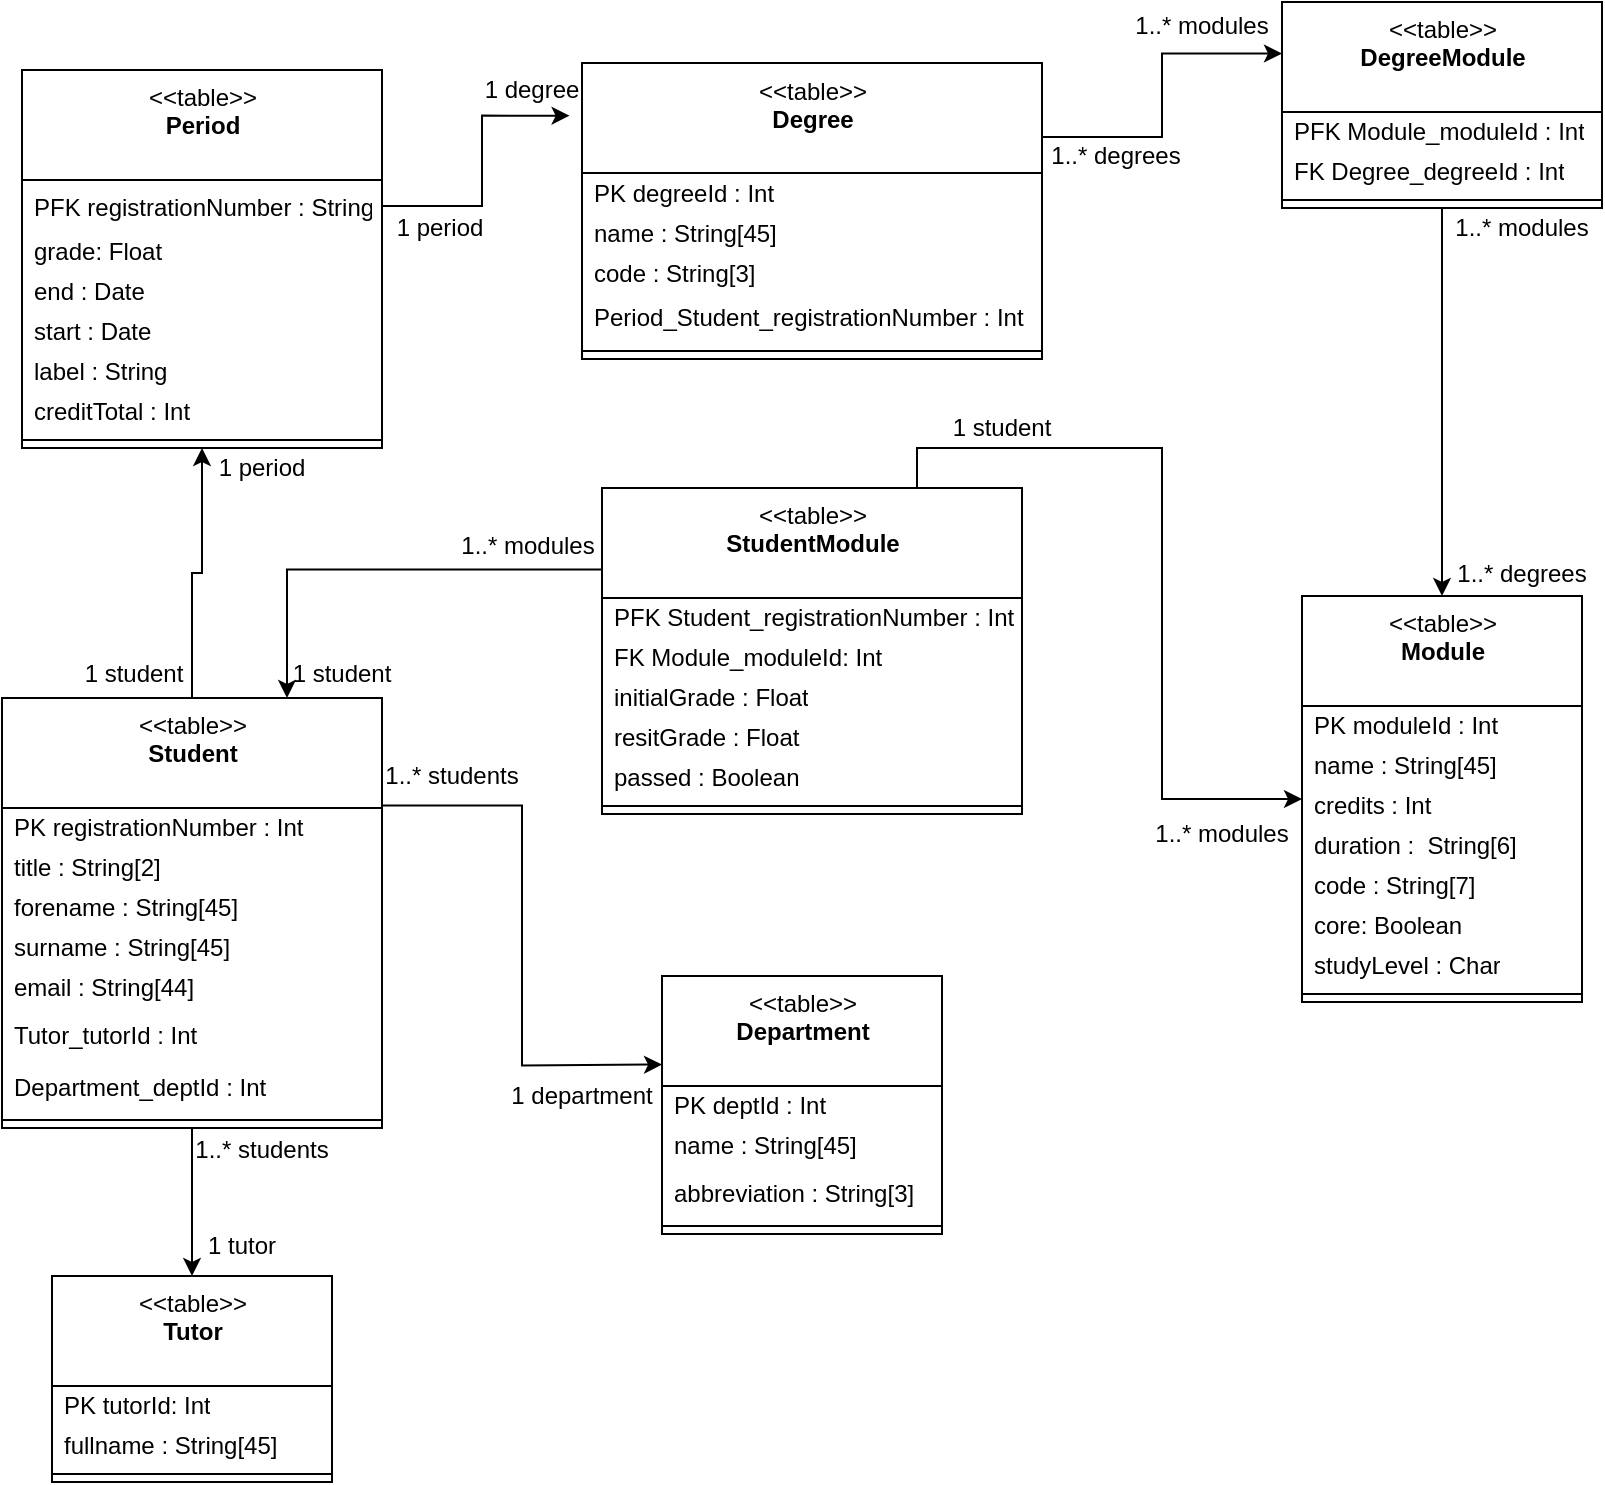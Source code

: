 <mxfile version="13.8.8" type="device"><diagram name="Page-1" id="b5b7bab2-c9e2-2cf4-8b2a-24fd1a2a6d21"><mxGraphModel dx="1635" dy="903" grid="1" gridSize="10" guides="1" tooltips="1" connect="1" arrows="1" fold="1" page="1" pageScale="1" pageWidth="827" pageHeight="1169" background="#ffffff" math="0" shadow="0"><root><mxCell id="0"/><mxCell id="1" parent="0"/><mxCell id="nsAnILeIWQNIZNiy-Mc6-128" style="edgeStyle=orthogonalEdgeStyle;rounded=0;orthogonalLoop=1;jettySize=auto;html=1;exitX=1;exitY=0.25;exitDx=0;exitDy=0;entryX=0;entryY=0.25;entryDx=0;entryDy=0;" parent="1" source="nsAnILeIWQNIZNiy-Mc6-52" target="nsAnILeIWQNIZNiy-Mc6-70" edge="1"><mxGeometry relative="1" as="geometry"/></mxCell><mxCell id="nsAnILeIWQNIZNiy-Mc6-52" value="&amp;lt;&amp;lt;table&amp;gt;&amp;gt;&lt;br&gt;&lt;b&gt;Degree&lt;/b&gt;&lt;br&gt;" style="swimlane;fontStyle=0;align=center;verticalAlign=top;childLayout=stackLayout;horizontal=1;startSize=55;horizontalStack=0;resizeParent=1;resizeParentMax=0;resizeLast=0;collapsible=0;marginBottom=0;html=1;" parent="1" vertex="1"><mxGeometry x="310" y="53.5" width="230" height="148" as="geometry"/></mxCell><mxCell id="nsAnILeIWQNIZNiy-Mc6-54" value="PK degreeId : Int" style="text;html=1;strokeColor=none;fillColor=none;align=left;verticalAlign=middle;spacingLeft=4;spacingRight=4;overflow=hidden;rotatable=0;points=[[0,0.5],[1,0.5]];portConstraint=eastwest;" parent="nsAnILeIWQNIZNiy-Mc6-52" vertex="1"><mxGeometry y="55" width="230" height="20" as="geometry"/></mxCell><mxCell id="nsAnILeIWQNIZNiy-Mc6-61" value="name : String[45]" style="text;html=1;strokeColor=none;fillColor=none;align=left;verticalAlign=middle;spacingLeft=4;spacingRight=4;overflow=hidden;rotatable=0;points=[[0,0.5],[1,0.5]];portConstraint=eastwest;" parent="nsAnILeIWQNIZNiy-Mc6-52" vertex="1"><mxGeometry y="75" width="230" height="20" as="geometry"/></mxCell><mxCell id="nsAnILeIWQNIZNiy-Mc6-62" value="code : String[3]" style="text;html=1;strokeColor=none;fillColor=none;align=left;verticalAlign=middle;spacingLeft=4;spacingRight=4;overflow=hidden;rotatable=0;points=[[0,0.5],[1,0.5]];portConstraint=eastwest;" parent="nsAnILeIWQNIZNiy-Mc6-52" vertex="1"><mxGeometry y="95" width="230" height="20" as="geometry"/></mxCell><mxCell id="QnN17l5YkvswxASCJ5x0-28" value="Period_Student_registrationNumber : Int&lt;br&gt;" style="text;html=1;strokeColor=none;fillColor=none;align=left;verticalAlign=middle;spacingLeft=4;spacingRight=4;overflow=hidden;rotatable=0;points=[[0,0.5],[1,0.5]];portConstraint=eastwest;" vertex="1" parent="nsAnILeIWQNIZNiy-Mc6-52"><mxGeometry y="115" width="230" height="25" as="geometry"/></mxCell><mxCell id="nsAnILeIWQNIZNiy-Mc6-57" value="" style="line;strokeWidth=1;fillColor=none;align=left;verticalAlign=middle;spacingTop=-1;spacingLeft=3;spacingRight=3;rotatable=0;labelPosition=right;points=[];portConstraint=eastwest;" parent="nsAnILeIWQNIZNiy-Mc6-52" vertex="1"><mxGeometry y="140" width="230" height="8" as="geometry"/></mxCell><mxCell id="nsAnILeIWQNIZNiy-Mc6-174" style="edgeStyle=orthogonalEdgeStyle;rounded=0;orthogonalLoop=1;jettySize=auto;html=1;exitX=0.5;exitY=1;exitDx=0;exitDy=0;entryX=0.5;entryY=0;entryDx=0;entryDy=0;" parent="1" source="nsAnILeIWQNIZNiy-Mc6-70" target="nsAnILeIWQNIZNiy-Mc6-143" edge="1"><mxGeometry relative="1" as="geometry"/></mxCell><mxCell id="nsAnILeIWQNIZNiy-Mc6-70" value="&amp;lt;&amp;lt;table&amp;gt;&amp;gt;&lt;br&gt;&lt;b&gt;DegreeModule&lt;/b&gt;" style="swimlane;fontStyle=0;align=center;verticalAlign=top;childLayout=stackLayout;horizontal=1;startSize=55;horizontalStack=0;resizeParent=1;resizeParentMax=0;resizeLast=0;collapsible=0;marginBottom=0;html=1;" parent="1" vertex="1"><mxGeometry x="660" y="23" width="160" height="103" as="geometry"/></mxCell><mxCell id="nsAnILeIWQNIZNiy-Mc6-71" value="PFK Module_moduleId : Int" style="text;html=1;strokeColor=none;fillColor=none;align=left;verticalAlign=middle;spacingLeft=4;spacingRight=4;overflow=hidden;rotatable=0;points=[[0,0.5],[1,0.5]];portConstraint=eastwest;" parent="nsAnILeIWQNIZNiy-Mc6-70" vertex="1"><mxGeometry y="55" width="160" height="20" as="geometry"/></mxCell><mxCell id="nsAnILeIWQNIZNiy-Mc6-72" value="FK Degree_degreeId : Int" style="text;html=1;strokeColor=none;fillColor=none;align=left;verticalAlign=middle;spacingLeft=4;spacingRight=4;overflow=hidden;rotatable=0;points=[[0,0.5],[1,0.5]];portConstraint=eastwest;" parent="nsAnILeIWQNIZNiy-Mc6-70" vertex="1"><mxGeometry y="75" width="160" height="20" as="geometry"/></mxCell><mxCell id="nsAnILeIWQNIZNiy-Mc6-75" value="" style="line;strokeWidth=1;fillColor=none;align=left;verticalAlign=middle;spacingTop=-1;spacingLeft=3;spacingRight=3;rotatable=0;labelPosition=right;points=[];portConstraint=eastwest;" parent="nsAnILeIWQNIZNiy-Mc6-70" vertex="1"><mxGeometry y="95" width="160" height="8" as="geometry"/></mxCell><mxCell id="nsAnILeIWQNIZNiy-Mc6-124" style="edgeStyle=orthogonalEdgeStyle;rounded=0;orthogonalLoop=1;jettySize=auto;html=1;exitX=1;exitY=0.25;exitDx=0;exitDy=0;entryX=0;entryY=0.25;entryDx=0;entryDy=0;" parent="1" source="nsAnILeIWQNIZNiy-Mc6-76" edge="1"><mxGeometry relative="1" as="geometry"><mxPoint x="350" y="554.25" as="targetPoint"/></mxGeometry></mxCell><mxCell id="nsAnILeIWQNIZNiy-Mc6-125" style="edgeStyle=orthogonalEdgeStyle;rounded=0;orthogonalLoop=1;jettySize=auto;html=1;exitX=0.5;exitY=1;exitDx=0;exitDy=0;entryX=0.5;entryY=0;entryDx=0;entryDy=0;" parent="1" source="nsAnILeIWQNIZNiy-Mc6-76" target="nsAnILeIWQNIZNiy-Mc6-89" edge="1"><mxGeometry relative="1" as="geometry"><mxPoint x="140" y="670" as="targetPoint"/></mxGeometry></mxCell><mxCell id="nsAnILeIWQNIZNiy-Mc6-175" style="edgeStyle=orthogonalEdgeStyle;rounded=0;orthogonalLoop=1;jettySize=auto;html=1;exitX=0.5;exitY=0;exitDx=0;exitDy=0;entryX=0.5;entryY=1;entryDx=0;entryDy=0;" parent="1" source="nsAnILeIWQNIZNiy-Mc6-76" target="nsAnILeIWQNIZNiy-Mc6-165" edge="1"><mxGeometry relative="1" as="geometry"/></mxCell><mxCell id="nsAnILeIWQNIZNiy-Mc6-76" value="&amp;lt;&amp;lt;table&amp;gt;&amp;gt;&lt;br&gt;&lt;b&gt;Student&lt;/b&gt;" style="swimlane;fontStyle=0;align=center;verticalAlign=top;childLayout=stackLayout;horizontal=1;startSize=55;horizontalStack=0;resizeParent=1;resizeParentMax=0;resizeLast=0;collapsible=0;marginBottom=0;html=1;" parent="1" vertex="1"><mxGeometry x="20" y="371" width="190" height="215" as="geometry"/></mxCell><mxCell id="nsAnILeIWQNIZNiy-Mc6-77" value="PK registrationNumber : Int" style="text;html=1;strokeColor=none;fillColor=none;align=left;verticalAlign=middle;spacingLeft=4;spacingRight=4;overflow=hidden;rotatable=0;points=[[0,0.5],[1,0.5]];portConstraint=eastwest;" parent="nsAnILeIWQNIZNiy-Mc6-76" vertex="1"><mxGeometry y="55" width="190" height="20" as="geometry"/></mxCell><mxCell id="nsAnILeIWQNIZNiy-Mc6-78" value="title : String[2]" style="text;html=1;strokeColor=none;fillColor=none;align=left;verticalAlign=middle;spacingLeft=4;spacingRight=4;overflow=hidden;rotatable=0;points=[[0,0.5],[1,0.5]];portConstraint=eastwest;" parent="nsAnILeIWQNIZNiy-Mc6-76" vertex="1"><mxGeometry y="75" width="190" height="20" as="geometry"/></mxCell><mxCell id="nsAnILeIWQNIZNiy-Mc6-79" value="forename : String[45]" style="text;html=1;strokeColor=none;fillColor=none;align=left;verticalAlign=middle;spacingLeft=4;spacingRight=4;overflow=hidden;rotatable=0;points=[[0,0.5],[1,0.5]];portConstraint=eastwest;" parent="nsAnILeIWQNIZNiy-Mc6-76" vertex="1"><mxGeometry y="95" width="190" height="20" as="geometry"/></mxCell><mxCell id="nsAnILeIWQNIZNiy-Mc6-80" value="surname : String[45]" style="text;html=1;strokeColor=none;fillColor=none;align=left;verticalAlign=middle;spacingLeft=4;spacingRight=4;overflow=hidden;rotatable=0;points=[[0,0.5],[1,0.5]];portConstraint=eastwest;" parent="nsAnILeIWQNIZNiy-Mc6-76" vertex="1"><mxGeometry y="115" width="190" height="20" as="geometry"/></mxCell><mxCell id="nsAnILeIWQNIZNiy-Mc6-83" value="email : String[44]" style="text;html=1;strokeColor=none;fillColor=none;align=left;verticalAlign=middle;spacingLeft=4;spacingRight=4;overflow=hidden;rotatable=0;points=[[0,0.5],[1,0.5]];portConstraint=eastwest;" parent="nsAnILeIWQNIZNiy-Mc6-76" vertex="1"><mxGeometry y="135" width="190" height="20" as="geometry"/></mxCell><mxCell id="nsAnILeIWQNIZNiy-Mc6-136" value="Tutor_tutorId : Int" style="text;strokeColor=none;fillColor=none;align=left;verticalAlign=top;spacingLeft=4;spacingRight=4;overflow=hidden;rotatable=0;points=[[0,0.5],[1,0.5]];portConstraint=eastwest;" parent="nsAnILeIWQNIZNiy-Mc6-76" vertex="1"><mxGeometry y="155" width="190" height="26" as="geometry"/></mxCell><mxCell id="QnN17l5YkvswxASCJ5x0-2" value="Department_deptId : Int" style="text;strokeColor=none;fillColor=none;align=left;verticalAlign=top;spacingLeft=4;spacingRight=4;overflow=hidden;rotatable=0;points=[[0,0.5],[1,0.5]];portConstraint=eastwest;" vertex="1" parent="nsAnILeIWQNIZNiy-Mc6-76"><mxGeometry y="181" width="190" height="26" as="geometry"/></mxCell><mxCell id="nsAnILeIWQNIZNiy-Mc6-81" value="" style="line;strokeWidth=1;fillColor=none;align=left;verticalAlign=middle;spacingTop=-1;spacingLeft=3;spacingRight=3;rotatable=0;labelPosition=right;points=[];portConstraint=eastwest;" parent="nsAnILeIWQNIZNiy-Mc6-76" vertex="1"><mxGeometry y="207" width="190" height="8" as="geometry"/></mxCell><mxCell id="nsAnILeIWQNIZNiy-Mc6-89" value="&amp;lt;&amp;lt;table&amp;gt;&amp;gt;&lt;br&gt;&lt;b&gt;Tutor&lt;/b&gt;" style="swimlane;fontStyle=0;align=center;verticalAlign=top;childLayout=stackLayout;horizontal=1;startSize=55;horizontalStack=0;resizeParent=1;resizeParentMax=0;resizeLast=0;collapsible=0;marginBottom=0;html=1;" parent="1" vertex="1"><mxGeometry x="45" y="660" width="140" height="103" as="geometry"/></mxCell><mxCell id="nsAnILeIWQNIZNiy-Mc6-90" value="PK tutorId: Int" style="text;html=1;strokeColor=none;fillColor=none;align=left;verticalAlign=middle;spacingLeft=4;spacingRight=4;overflow=hidden;rotatable=0;points=[[0,0.5],[1,0.5]];portConstraint=eastwest;" parent="nsAnILeIWQNIZNiy-Mc6-89" vertex="1"><mxGeometry y="55" width="140" height="20" as="geometry"/></mxCell><mxCell id="nsAnILeIWQNIZNiy-Mc6-91" value="fullname : String[45]" style="text;html=1;strokeColor=none;fillColor=none;align=left;verticalAlign=middle;spacingLeft=4;spacingRight=4;overflow=hidden;rotatable=0;points=[[0,0.5],[1,0.5]];portConstraint=eastwest;" parent="nsAnILeIWQNIZNiy-Mc6-89" vertex="1"><mxGeometry y="75" width="140" height="20" as="geometry"/></mxCell><mxCell id="nsAnILeIWQNIZNiy-Mc6-94" value="" style="line;strokeWidth=1;fillColor=none;align=left;verticalAlign=middle;spacingTop=-1;spacingLeft=3;spacingRight=3;rotatable=0;labelPosition=right;points=[];portConstraint=eastwest;" parent="nsAnILeIWQNIZNiy-Mc6-89" vertex="1"><mxGeometry y="95" width="140" height="8" as="geometry"/></mxCell><mxCell id="nsAnILeIWQNIZNiy-Mc6-110" value="1..* students" style="text;html=1;strokeColor=none;fillColor=none;align=center;verticalAlign=middle;whiteSpace=wrap;rounded=0;" parent="1" vertex="1"><mxGeometry x="110" y="587" width="80" height="20" as="geometry"/></mxCell><mxCell id="nsAnILeIWQNIZNiy-Mc6-111" value="1 tutor" style="text;html=1;strokeColor=none;fillColor=none;align=center;verticalAlign=middle;whiteSpace=wrap;rounded=0;" parent="1" vertex="1"><mxGeometry x="100" y="634.5" width="80" height="20" as="geometry"/></mxCell><mxCell id="nsAnILeIWQNIZNiy-Mc6-114" value="1 department" style="text;html=1;strokeColor=none;fillColor=none;align=center;verticalAlign=middle;whiteSpace=wrap;rounded=0;" parent="1" vertex="1"><mxGeometry x="250" y="560" width="120" height="20" as="geometry"/></mxCell><mxCell id="nsAnILeIWQNIZNiy-Mc6-115" value="1..* students" style="text;html=1;strokeColor=none;fillColor=none;align=center;verticalAlign=middle;whiteSpace=wrap;rounded=0;" parent="1" vertex="1"><mxGeometry x="210" y="400" width="70" height="20" as="geometry"/></mxCell><mxCell id="nsAnILeIWQNIZNiy-Mc6-120" style="edgeStyle=orthogonalEdgeStyle;rounded=0;orthogonalLoop=1;jettySize=auto;html=1;exitX=0.5;exitY=1;exitDx=0;exitDy=0;" parent="1" source="nsAnILeIWQNIZNiy-Mc6-114" target="nsAnILeIWQNIZNiy-Mc6-114" edge="1"><mxGeometry relative="1" as="geometry"/></mxCell><mxCell id="nsAnILeIWQNIZNiy-Mc6-139" value="&amp;lt;&amp;lt;table&amp;gt;&amp;gt;&lt;br&gt;&lt;b&gt;Department&lt;/b&gt;" style="swimlane;fontStyle=0;align=center;verticalAlign=top;childLayout=stackLayout;horizontal=1;startSize=55;horizontalStack=0;resizeParent=1;resizeParentMax=0;resizeLast=0;collapsible=0;marginBottom=0;html=1;" parent="1" vertex="1"><mxGeometry x="350" y="510" width="140" height="129" as="geometry"/></mxCell><mxCell id="nsAnILeIWQNIZNiy-Mc6-140" value="PK deptId : Int" style="text;html=1;strokeColor=none;fillColor=none;align=left;verticalAlign=middle;spacingLeft=4;spacingRight=4;overflow=hidden;rotatable=0;points=[[0,0.5],[1,0.5]];portConstraint=eastwest;" parent="nsAnILeIWQNIZNiy-Mc6-139" vertex="1"><mxGeometry y="55" width="140" height="20" as="geometry"/></mxCell><mxCell id="nsAnILeIWQNIZNiy-Mc6-141" value="name : String[45]" style="text;html=1;strokeColor=none;fillColor=none;align=left;verticalAlign=middle;spacingLeft=4;spacingRight=4;overflow=hidden;rotatable=0;points=[[0,0.5],[1,0.5]];portConstraint=eastwest;" parent="nsAnILeIWQNIZNiy-Mc6-139" vertex="1"><mxGeometry y="75" width="140" height="20" as="geometry"/></mxCell><mxCell id="nsAnILeIWQNIZNiy-Mc6-138" value="abbreviation : String[3]&#10;" style="text;strokeColor=none;fillColor=none;align=left;verticalAlign=top;spacingLeft=4;spacingRight=4;overflow=hidden;rotatable=0;points=[[0,0.5],[1,0.5]];portConstraint=eastwest;" parent="nsAnILeIWQNIZNiy-Mc6-139" vertex="1"><mxGeometry y="95" width="140" height="26" as="geometry"/></mxCell><mxCell id="nsAnILeIWQNIZNiy-Mc6-142" value="" style="line;strokeWidth=1;fillColor=none;align=left;verticalAlign=middle;spacingTop=-1;spacingLeft=3;spacingRight=3;rotatable=0;labelPosition=right;points=[];portConstraint=eastwest;" parent="nsAnILeIWQNIZNiy-Mc6-139" vertex="1"><mxGeometry y="121" width="140" height="8" as="geometry"/></mxCell><mxCell id="nsAnILeIWQNIZNiy-Mc6-143" value="&amp;lt;&amp;lt;table&amp;gt;&amp;gt;&lt;br&gt;&lt;b&gt;Module&lt;/b&gt;" style="swimlane;fontStyle=0;align=center;verticalAlign=top;childLayout=stackLayout;horizontal=1;startSize=55;horizontalStack=0;resizeParent=1;resizeParentMax=0;resizeLast=0;collapsible=0;marginBottom=0;html=1;" parent="1" vertex="1"><mxGeometry x="670" y="320" width="140" height="203" as="geometry"/></mxCell><mxCell id="nsAnILeIWQNIZNiy-Mc6-144" value="PK moduleId : Int" style="text;html=1;strokeColor=none;fillColor=none;align=left;verticalAlign=middle;spacingLeft=4;spacingRight=4;overflow=hidden;rotatable=0;points=[[0,0.5],[1,0.5]];portConstraint=eastwest;" parent="nsAnILeIWQNIZNiy-Mc6-143" vertex="1"><mxGeometry y="55" width="140" height="20" as="geometry"/></mxCell><mxCell id="nsAnILeIWQNIZNiy-Mc6-145" value="name : String[45]" style="text;html=1;strokeColor=none;fillColor=none;align=left;verticalAlign=middle;spacingLeft=4;spacingRight=4;overflow=hidden;rotatable=0;points=[[0,0.5],[1,0.5]];portConstraint=eastwest;" parent="nsAnILeIWQNIZNiy-Mc6-143" vertex="1"><mxGeometry y="75" width="140" height="20" as="geometry"/></mxCell><mxCell id="nsAnILeIWQNIZNiy-Mc6-148" value="credits : Int" style="text;html=1;strokeColor=none;fillColor=none;align=left;verticalAlign=middle;spacingLeft=4;spacingRight=4;overflow=hidden;rotatable=0;points=[[0,0.5],[1,0.5]];portConstraint=eastwest;" parent="nsAnILeIWQNIZNiy-Mc6-143" vertex="1"><mxGeometry y="95" width="140" height="20" as="geometry"/></mxCell><mxCell id="nsAnILeIWQNIZNiy-Mc6-149" value="duration :&amp;nbsp; String[6]" style="text;html=1;strokeColor=none;fillColor=none;align=left;verticalAlign=middle;spacingLeft=4;spacingRight=4;overflow=hidden;rotatable=0;points=[[0,0.5],[1,0.5]];portConstraint=eastwest;" parent="nsAnILeIWQNIZNiy-Mc6-143" vertex="1"><mxGeometry y="115" width="140" height="20" as="geometry"/></mxCell><mxCell id="nsAnILeIWQNIZNiy-Mc6-150" value="code : String[7]" style="text;html=1;strokeColor=none;fillColor=none;align=left;verticalAlign=middle;spacingLeft=4;spacingRight=4;overflow=hidden;rotatable=0;points=[[0,0.5],[1,0.5]];portConstraint=eastwest;" parent="nsAnILeIWQNIZNiy-Mc6-143" vertex="1"><mxGeometry y="135" width="140" height="20" as="geometry"/></mxCell><mxCell id="nsAnILeIWQNIZNiy-Mc6-154" value="core: Boolean" style="text;html=1;strokeColor=none;fillColor=none;align=left;verticalAlign=middle;spacingLeft=4;spacingRight=4;overflow=hidden;rotatable=0;points=[[0,0.5],[1,0.5]];portConstraint=eastwest;" parent="nsAnILeIWQNIZNiy-Mc6-143" vertex="1"><mxGeometry y="155" width="140" height="20" as="geometry"/></mxCell><mxCell id="nsAnILeIWQNIZNiy-Mc6-63" value="studyLevel : Char" style="text;html=1;strokeColor=none;fillColor=none;align=left;verticalAlign=middle;spacingLeft=4;spacingRight=4;overflow=hidden;rotatable=0;points=[[0,0.5],[1,0.5]];portConstraint=eastwest;" parent="nsAnILeIWQNIZNiy-Mc6-143" vertex="1"><mxGeometry y="175" width="140" height="20" as="geometry"/></mxCell><mxCell id="nsAnILeIWQNIZNiy-Mc6-147" value="" style="line;strokeWidth=1;fillColor=none;align=left;verticalAlign=middle;spacingTop=-1;spacingLeft=3;spacingRight=3;rotatable=0;labelPosition=right;points=[];portConstraint=eastwest;" parent="nsAnILeIWQNIZNiy-Mc6-143" vertex="1"><mxGeometry y="195" width="140" height="8" as="geometry"/></mxCell><mxCell id="nsAnILeIWQNIZNiy-Mc6-155" value="1 student" style="text;html=1;strokeColor=none;fillColor=none;align=center;verticalAlign=middle;whiteSpace=wrap;rounded=0;" parent="1" vertex="1"><mxGeometry x="51" y="349" width="70" height="20" as="geometry"/></mxCell><mxCell id="nsAnILeIWQNIZNiy-Mc6-156" value="1 period" style="text;html=1;strokeColor=none;fillColor=none;align=center;verticalAlign=middle;whiteSpace=wrap;rounded=0;" parent="1" vertex="1"><mxGeometry x="204" y="126" width="70" height="20" as="geometry"/></mxCell><mxCell id="nsAnILeIWQNIZNiy-Mc6-158" value="1 period" style="text;html=1;strokeColor=none;fillColor=none;align=center;verticalAlign=middle;whiteSpace=wrap;rounded=0;rotation=0;" parent="1" vertex="1"><mxGeometry x="115" y="246" width="70" height="20" as="geometry"/></mxCell><mxCell id="nsAnILeIWQNIZNiy-Mc6-160" value="1..* degrees" style="text;html=1;strokeColor=none;fillColor=none;align=center;verticalAlign=middle;whiteSpace=wrap;rounded=0;" parent="1" vertex="1"><mxGeometry x="537" y="90" width="80" height="20" as="geometry"/></mxCell><mxCell id="nsAnILeIWQNIZNiy-Mc6-161" value="1..* modules" style="text;html=1;strokeColor=none;fillColor=none;align=center;verticalAlign=middle;whiteSpace=wrap;rounded=0;" parent="1" vertex="1"><mxGeometry x="580" y="25" width="80" height="20" as="geometry"/></mxCell><mxCell id="nsAnILeIWQNIZNiy-Mc6-162" value="1..* degrees" style="text;html=1;strokeColor=none;fillColor=none;align=center;verticalAlign=middle;whiteSpace=wrap;rounded=0;" parent="1" vertex="1"><mxGeometry x="740" y="299" width="80" height="20" as="geometry"/></mxCell><mxCell id="nsAnILeIWQNIZNiy-Mc6-164" value="1..* modules" style="text;html=1;strokeColor=none;fillColor=none;align=center;verticalAlign=middle;whiteSpace=wrap;rounded=0;" parent="1" vertex="1"><mxGeometry x="740" y="126" width="80" height="20" as="geometry"/></mxCell><mxCell id="nsAnILeIWQNIZNiy-Mc6-165" value="&amp;lt;&amp;lt;table&amp;gt;&amp;gt;&lt;br&gt;&lt;b&gt;Period&lt;/b&gt;" style="swimlane;fontStyle=0;align=center;verticalAlign=top;childLayout=stackLayout;horizontal=1;startSize=55;horizontalStack=0;resizeParent=1;resizeParentMax=0;resizeLast=0;collapsible=0;marginBottom=0;html=1;" parent="1" vertex="1"><mxGeometry x="30" y="57" width="180" height="189" as="geometry"/></mxCell><mxCell id="nsAnILeIWQNIZNiy-Mc6-171" value="PFK registrationNumber : String" style="text;strokeColor=none;fillColor=none;align=left;verticalAlign=top;spacingLeft=4;spacingRight=4;overflow=hidden;rotatable=0;points=[[0,0.5],[1,0.5]];portConstraint=eastwest;" parent="nsAnILeIWQNIZNiy-Mc6-165" vertex="1"><mxGeometry y="55" width="180" height="26" as="geometry"/></mxCell><mxCell id="nsAnILeIWQNIZNiy-Mc6-166" value="grade: Float" style="text;html=1;strokeColor=none;fillColor=none;align=left;verticalAlign=middle;spacingLeft=4;spacingRight=4;overflow=hidden;rotatable=0;points=[[0,0.5],[1,0.5]];portConstraint=eastwest;" parent="nsAnILeIWQNIZNiy-Mc6-165" vertex="1"><mxGeometry y="81" width="180" height="20" as="geometry"/></mxCell><mxCell id="nsAnILeIWQNIZNiy-Mc6-167" value="end : Date" style="text;html=1;strokeColor=none;fillColor=none;align=left;verticalAlign=middle;spacingLeft=4;spacingRight=4;overflow=hidden;rotatable=0;points=[[0,0.5],[1,0.5]];portConstraint=eastwest;" parent="nsAnILeIWQNIZNiy-Mc6-165" vertex="1"><mxGeometry y="101" width="180" height="20" as="geometry"/></mxCell><mxCell id="nsAnILeIWQNIZNiy-Mc6-168" value="start : Date" style="text;html=1;strokeColor=none;fillColor=none;align=left;verticalAlign=middle;spacingLeft=4;spacingRight=4;overflow=hidden;rotatable=0;points=[[0,0.5],[1,0.5]];portConstraint=eastwest;" parent="nsAnILeIWQNIZNiy-Mc6-165" vertex="1"><mxGeometry y="121" width="180" height="20" as="geometry"/></mxCell><mxCell id="nsAnILeIWQNIZNiy-Mc6-169" value="label : String" style="text;html=1;strokeColor=none;fillColor=none;align=left;verticalAlign=middle;spacingLeft=4;spacingRight=4;overflow=hidden;rotatable=0;points=[[0,0.5],[1,0.5]];portConstraint=eastwest;" parent="nsAnILeIWQNIZNiy-Mc6-165" vertex="1"><mxGeometry y="141" width="180" height="20" as="geometry"/></mxCell><mxCell id="nsAnILeIWQNIZNiy-Mc6-170" value="creditTotal : Int" style="text;html=1;strokeColor=none;fillColor=none;align=left;verticalAlign=middle;spacingLeft=4;spacingRight=4;overflow=hidden;rotatable=0;points=[[0,0.5],[1,0.5]];portConstraint=eastwest;" parent="nsAnILeIWQNIZNiy-Mc6-165" vertex="1"><mxGeometry y="161" width="180" height="20" as="geometry"/></mxCell><mxCell id="nsAnILeIWQNIZNiy-Mc6-172" value="" style="line;strokeWidth=1;fillColor=none;align=left;verticalAlign=middle;spacingTop=-1;spacingLeft=3;spacingRight=3;rotatable=0;labelPosition=right;points=[];portConstraint=eastwest;" parent="nsAnILeIWQNIZNiy-Mc6-165" vertex="1"><mxGeometry y="181" width="180" height="8" as="geometry"/></mxCell><mxCell id="nsAnILeIWQNIZNiy-Mc6-176" style="edgeStyle=orthogonalEdgeStyle;rounded=0;orthogonalLoop=1;jettySize=auto;html=1;exitX=1;exitY=0.5;exitDx=0;exitDy=0;entryX=-0.027;entryY=0.178;entryDx=0;entryDy=0;entryPerimeter=0;" parent="1" source="nsAnILeIWQNIZNiy-Mc6-171" target="nsAnILeIWQNIZNiy-Mc6-52" edge="1"><mxGeometry relative="1" as="geometry"/></mxCell><mxCell id="nsAnILeIWQNIZNiy-Mc6-177" value="1 degree" style="text;html=1;strokeColor=none;fillColor=none;align=center;verticalAlign=middle;whiteSpace=wrap;rounded=0;" parent="1" vertex="1"><mxGeometry x="250" y="57" width="70" height="20" as="geometry"/></mxCell><mxCell id="QnN17l5YkvswxASCJ5x0-16" style="edgeStyle=orthogonalEdgeStyle;rounded=0;orthogonalLoop=1;jettySize=auto;html=1;exitX=0;exitY=0.25;exitDx=0;exitDy=0;entryX=0.75;entryY=0;entryDx=0;entryDy=0;" edge="1" parent="1" source="QnN17l5YkvswxASCJ5x0-5" target="nsAnILeIWQNIZNiy-Mc6-76"><mxGeometry relative="1" as="geometry"/></mxCell><mxCell id="QnN17l5YkvswxASCJ5x0-21" style="edgeStyle=orthogonalEdgeStyle;rounded=0;orthogonalLoop=1;jettySize=auto;html=1;exitX=0.75;exitY=0;exitDx=0;exitDy=0;" edge="1" parent="1" source="QnN17l5YkvswxASCJ5x0-5" target="nsAnILeIWQNIZNiy-Mc6-143"><mxGeometry relative="1" as="geometry"/></mxCell><mxCell id="QnN17l5YkvswxASCJ5x0-5" value="&amp;lt;&amp;lt;table&amp;gt;&amp;gt;&lt;br&gt;&lt;b&gt;StudentModule&lt;/b&gt;" style="swimlane;fontStyle=0;align=center;verticalAlign=top;childLayout=stackLayout;horizontal=1;startSize=55;horizontalStack=0;resizeParent=1;resizeParentMax=0;resizeLast=0;collapsible=0;marginBottom=0;html=1;" vertex="1" parent="1"><mxGeometry x="320" y="266" width="210" height="163" as="geometry"/></mxCell><mxCell id="QnN17l5YkvswxASCJ5x0-6" value="PFK Student_registrationNumber : Int" style="text;html=1;strokeColor=none;fillColor=none;align=left;verticalAlign=middle;spacingLeft=4;spacingRight=4;overflow=hidden;rotatable=0;points=[[0,0.5],[1,0.5]];portConstraint=eastwest;" vertex="1" parent="QnN17l5YkvswxASCJ5x0-5"><mxGeometry y="55" width="210" height="20" as="geometry"/></mxCell><mxCell id="QnN17l5YkvswxASCJ5x0-7" value="FK Module_moduleId: Int" style="text;html=1;strokeColor=none;fillColor=none;align=left;verticalAlign=middle;spacingLeft=4;spacingRight=4;overflow=hidden;rotatable=0;points=[[0,0.5],[1,0.5]];portConstraint=eastwest;" vertex="1" parent="QnN17l5YkvswxASCJ5x0-5"><mxGeometry y="75" width="210" height="20" as="geometry"/></mxCell><mxCell id="nsAnILeIWQNIZNiy-Mc6-151" value="initialGrade : Float" style="text;html=1;strokeColor=none;fillColor=none;align=left;verticalAlign=middle;spacingLeft=4;spacingRight=4;overflow=hidden;rotatable=0;points=[[0,0.5],[1,0.5]];portConstraint=eastwest;" parent="QnN17l5YkvswxASCJ5x0-5" vertex="1"><mxGeometry y="95" width="210" height="20" as="geometry"/></mxCell><mxCell id="nsAnILeIWQNIZNiy-Mc6-152" value="resitGrade : Float" style="text;html=1;strokeColor=none;fillColor=none;align=left;verticalAlign=middle;spacingLeft=4;spacingRight=4;overflow=hidden;rotatable=0;points=[[0,0.5],[1,0.5]];portConstraint=eastwest;" parent="QnN17l5YkvswxASCJ5x0-5" vertex="1"><mxGeometry y="115" width="210" height="20" as="geometry"/></mxCell><mxCell id="nsAnILeIWQNIZNiy-Mc6-153" value="passed : Boolean" style="text;html=1;strokeColor=none;fillColor=none;align=left;verticalAlign=middle;spacingLeft=4;spacingRight=4;overflow=hidden;rotatable=0;points=[[0,0.5],[1,0.5]];portConstraint=eastwest;" parent="QnN17l5YkvswxASCJ5x0-5" vertex="1"><mxGeometry y="135" width="210" height="20" as="geometry"/></mxCell><mxCell id="QnN17l5YkvswxASCJ5x0-8" value="" style="line;strokeWidth=1;fillColor=none;align=left;verticalAlign=middle;spacingTop=-1;spacingLeft=3;spacingRight=3;rotatable=0;labelPosition=right;points=[];portConstraint=eastwest;" vertex="1" parent="QnN17l5YkvswxASCJ5x0-5"><mxGeometry y="155" width="210" height="8" as="geometry"/></mxCell><mxCell id="QnN17l5YkvswxASCJ5x0-20" value="1..* modules" style="text;html=1;strokeColor=none;fillColor=none;align=center;verticalAlign=middle;whiteSpace=wrap;rounded=0;" vertex="1" parent="1"><mxGeometry x="590" y="429" width="80" height="20" as="geometry"/></mxCell><mxCell id="QnN17l5YkvswxASCJ5x0-24" value="1 student" style="text;html=1;strokeColor=none;fillColor=none;align=center;verticalAlign=middle;whiteSpace=wrap;rounded=0;" vertex="1" parent="1"><mxGeometry x="480" y="226" width="80" height="20" as="geometry"/></mxCell><mxCell id="QnN17l5YkvswxASCJ5x0-25" value="1..* modules" style="text;html=1;strokeColor=none;fillColor=none;align=center;verticalAlign=middle;whiteSpace=wrap;rounded=0;" vertex="1" parent="1"><mxGeometry x="243" y="285" width="80" height="20" as="geometry"/></mxCell><mxCell id="QnN17l5YkvswxASCJ5x0-26" style="edgeStyle=orthogonalEdgeStyle;rounded=0;orthogonalLoop=1;jettySize=auto;html=1;exitX=0.5;exitY=1;exitDx=0;exitDy=0;" edge="1" parent="1" source="QnN17l5YkvswxASCJ5x0-25" target="QnN17l5YkvswxASCJ5x0-25"><mxGeometry relative="1" as="geometry"/></mxCell><mxCell id="QnN17l5YkvswxASCJ5x0-27" value="1 student" style="text;html=1;strokeColor=none;fillColor=none;align=center;verticalAlign=middle;whiteSpace=wrap;rounded=0;" vertex="1" parent="1"><mxGeometry x="150" y="349" width="80" height="20" as="geometry"/></mxCell></root></mxGraphModel></diagram></mxfile>